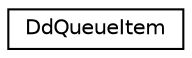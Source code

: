 digraph "Graphical Class Hierarchy"
{
  edge [fontname="Helvetica",fontsize="10",labelfontname="Helvetica",labelfontsize="10"];
  node [fontname="Helvetica",fontsize="10",shape=record];
  rankdir="LR";
  Node1 [label="DdQueueItem",height=0.2,width=0.4,color="black", fillcolor="white", style="filled",URL="$structDdQueueItem.html",tooltip="Generic level queue item. "];
}
